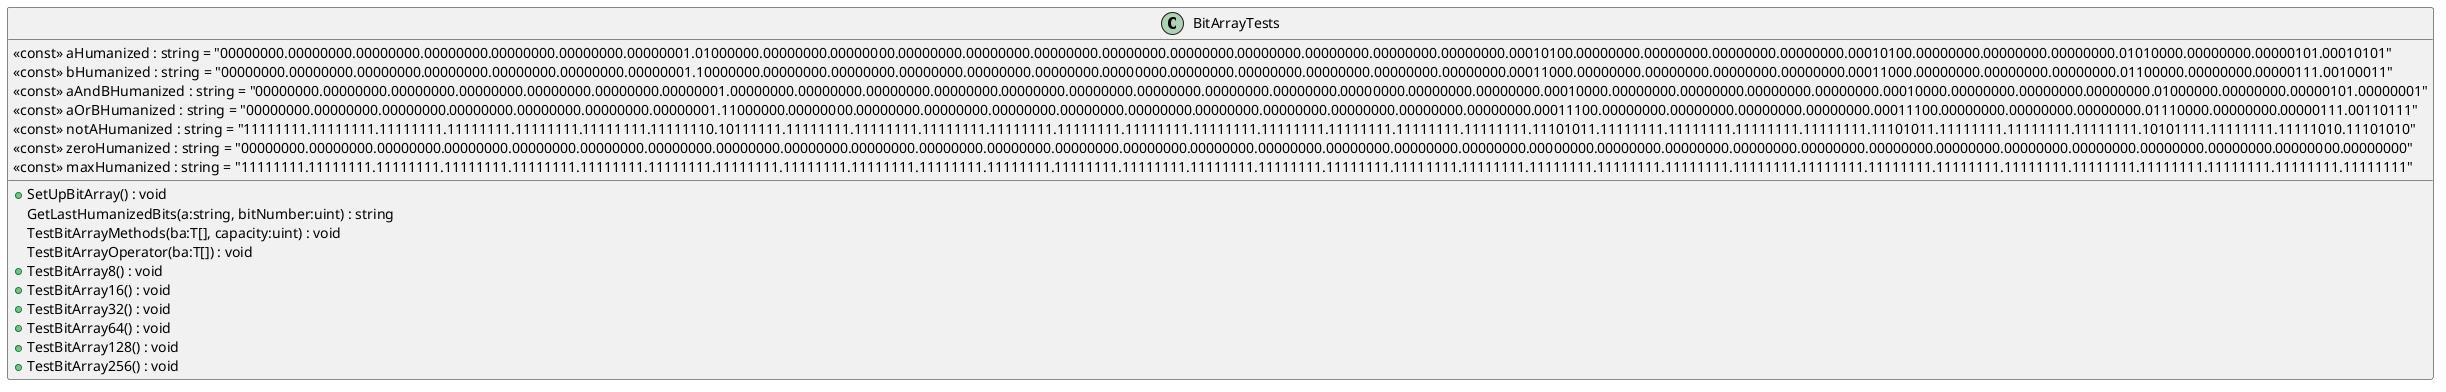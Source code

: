 @startuml
class BitArrayTests {
    <<const>> aHumanized : string = "00000000.00000000.00000000.00000000.00000000.00000000.00000001.01000000.00000000.00000000.00000000.00000000.00000000.00000000.00000000.00000000.00000000.00000000.00000000.00010100.00000000.00000000.00000000.00000000.00010100.00000000.00000000.00000000.01010000.00000000.00000101.00010101"
    <<const>> bHumanized : string = "00000000.00000000.00000000.00000000.00000000.00000000.00000001.10000000.00000000.00000000.00000000.00000000.00000000.00000000.00000000.00000000.00000000.00000000.00000000.00011000.00000000.00000000.00000000.00000000.00011000.00000000.00000000.00000000.01100000.00000000.00000111.00100011"
    <<const>> aAndBHumanized : string = "00000000.00000000.00000000.00000000.00000000.00000000.00000001.00000000.00000000.00000000.00000000.00000000.00000000.00000000.00000000.00000000.00000000.00000000.00000000.00010000.00000000.00000000.00000000.00000000.00010000.00000000.00000000.00000000.01000000.00000000.00000101.00000001"
    <<const>> aOrBHumanized : string = "00000000.00000000.00000000.00000000.00000000.00000000.00000001.11000000.00000000.00000000.00000000.00000000.00000000.00000000.00000000.00000000.00000000.00000000.00000000.00011100.00000000.00000000.00000000.00000000.00011100.00000000.00000000.00000000.01110000.00000000.00000111.00110111"
    <<const>> notAHumanized : string = "11111111.11111111.11111111.11111111.11111111.11111111.11111110.10111111.11111111.11111111.11111111.11111111.11111111.11111111.11111111.11111111.11111111.11111111.11111111.11101011.11111111.11111111.11111111.11111111.11101011.11111111.11111111.11111111.10101111.11111111.11111010.11101010"
    <<const>> zeroHumanized : string = "00000000.00000000.00000000.00000000.00000000.00000000.00000000.00000000.00000000.00000000.00000000.00000000.00000000.00000000.00000000.00000000.00000000.00000000.00000000.00000000.00000000.00000000.00000000.00000000.00000000.00000000.00000000.00000000.00000000.00000000.00000000.00000000"
    <<const>> maxHumanized : string = "11111111.11111111.11111111.11111111.11111111.11111111.11111111.11111111.11111111.11111111.11111111.11111111.11111111.11111111.11111111.11111111.11111111.11111111.11111111.11111111.11111111.11111111.11111111.11111111.11111111.11111111.11111111.11111111.11111111.11111111.11111111.11111111"
    + SetUpBitArray() : void
    GetLastHumanizedBits(a:string, bitNumber:uint) : string
    TestBitArrayMethods(ba:T[], capacity:uint) : void
    TestBitArrayOperator(ba:T[]) : void
    + TestBitArray8() : void
    + TestBitArray16() : void
    + TestBitArray32() : void
    + TestBitArray64() : void
    + TestBitArray128() : void
    + TestBitArray256() : void
}
@enduml
